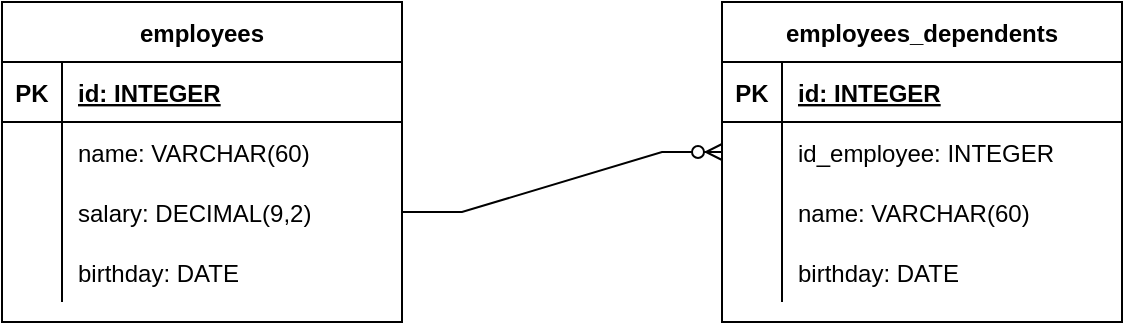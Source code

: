 <mxfile version="20.3.0" type="device"><diagram id="nNZhgi5rRhpGXSUBaNjl" name="Página-1"><mxGraphModel dx="1366" dy="773" grid="1" gridSize="10" guides="1" tooltips="1" connect="1" arrows="1" fold="1" page="1" pageScale="1" pageWidth="1169" pageHeight="827" math="0" shadow="0"><root><mxCell id="0"/><mxCell id="1" parent="0"/><mxCell id="rHKqtXV-6f4hO-7zMFhM-1" value="employees" style="shape=table;startSize=30;container=1;collapsible=1;childLayout=tableLayout;fixedRows=1;rowLines=0;fontStyle=1;align=center;resizeLast=1;" vertex="1" parent="1"><mxGeometry x="80" y="80" width="200" height="160" as="geometry"/></mxCell><mxCell id="rHKqtXV-6f4hO-7zMFhM-2" value="" style="shape=tableRow;horizontal=0;startSize=0;swimlaneHead=0;swimlaneBody=0;fillColor=none;collapsible=0;dropTarget=0;points=[[0,0.5],[1,0.5]];portConstraint=eastwest;top=0;left=0;right=0;bottom=1;" vertex="1" parent="rHKqtXV-6f4hO-7zMFhM-1"><mxGeometry y="30" width="200" height="30" as="geometry"/></mxCell><mxCell id="rHKqtXV-6f4hO-7zMFhM-3" value="PK" style="shape=partialRectangle;connectable=0;fillColor=none;top=0;left=0;bottom=0;right=0;fontStyle=1;overflow=hidden;" vertex="1" parent="rHKqtXV-6f4hO-7zMFhM-2"><mxGeometry width="30" height="30" as="geometry"><mxRectangle width="30" height="30" as="alternateBounds"/></mxGeometry></mxCell><mxCell id="rHKqtXV-6f4hO-7zMFhM-4" value="id: INTEGER" style="shape=partialRectangle;connectable=0;fillColor=none;top=0;left=0;bottom=0;right=0;align=left;spacingLeft=6;fontStyle=5;overflow=hidden;" vertex="1" parent="rHKqtXV-6f4hO-7zMFhM-2"><mxGeometry x="30" width="170" height="30" as="geometry"><mxRectangle width="170" height="30" as="alternateBounds"/></mxGeometry></mxCell><mxCell id="rHKqtXV-6f4hO-7zMFhM-5" value="" style="shape=tableRow;horizontal=0;startSize=0;swimlaneHead=0;swimlaneBody=0;fillColor=none;collapsible=0;dropTarget=0;points=[[0,0.5],[1,0.5]];portConstraint=eastwest;top=0;left=0;right=0;bottom=0;" vertex="1" parent="rHKqtXV-6f4hO-7zMFhM-1"><mxGeometry y="60" width="200" height="30" as="geometry"/></mxCell><mxCell id="rHKqtXV-6f4hO-7zMFhM-6" value="" style="shape=partialRectangle;connectable=0;fillColor=none;top=0;left=0;bottom=0;right=0;editable=1;overflow=hidden;" vertex="1" parent="rHKqtXV-6f4hO-7zMFhM-5"><mxGeometry width="30" height="30" as="geometry"><mxRectangle width="30" height="30" as="alternateBounds"/></mxGeometry></mxCell><mxCell id="rHKqtXV-6f4hO-7zMFhM-7" value="name: VARCHAR(60)" style="shape=partialRectangle;connectable=0;fillColor=none;top=0;left=0;bottom=0;right=0;align=left;spacingLeft=6;overflow=hidden;" vertex="1" parent="rHKqtXV-6f4hO-7zMFhM-5"><mxGeometry x="30" width="170" height="30" as="geometry"><mxRectangle width="170" height="30" as="alternateBounds"/></mxGeometry></mxCell><mxCell id="rHKqtXV-6f4hO-7zMFhM-8" value="" style="shape=tableRow;horizontal=0;startSize=0;swimlaneHead=0;swimlaneBody=0;fillColor=none;collapsible=0;dropTarget=0;points=[[0,0.5],[1,0.5]];portConstraint=eastwest;top=0;left=0;right=0;bottom=0;" vertex="1" parent="rHKqtXV-6f4hO-7zMFhM-1"><mxGeometry y="90" width="200" height="30" as="geometry"/></mxCell><mxCell id="rHKqtXV-6f4hO-7zMFhM-9" value="" style="shape=partialRectangle;connectable=0;fillColor=none;top=0;left=0;bottom=0;right=0;editable=1;overflow=hidden;" vertex="1" parent="rHKqtXV-6f4hO-7zMFhM-8"><mxGeometry width="30" height="30" as="geometry"><mxRectangle width="30" height="30" as="alternateBounds"/></mxGeometry></mxCell><mxCell id="rHKqtXV-6f4hO-7zMFhM-10" value="salary: DECIMAL(9,2)" style="shape=partialRectangle;connectable=0;fillColor=none;top=0;left=0;bottom=0;right=0;align=left;spacingLeft=6;overflow=hidden;" vertex="1" parent="rHKqtXV-6f4hO-7zMFhM-8"><mxGeometry x="30" width="170" height="30" as="geometry"><mxRectangle width="170" height="30" as="alternateBounds"/></mxGeometry></mxCell><mxCell id="rHKqtXV-6f4hO-7zMFhM-11" value="" style="shape=tableRow;horizontal=0;startSize=0;swimlaneHead=0;swimlaneBody=0;fillColor=none;collapsible=0;dropTarget=0;points=[[0,0.5],[1,0.5]];portConstraint=eastwest;top=0;left=0;right=0;bottom=0;" vertex="1" parent="rHKqtXV-6f4hO-7zMFhM-1"><mxGeometry y="120" width="200" height="30" as="geometry"/></mxCell><mxCell id="rHKqtXV-6f4hO-7zMFhM-12" value="" style="shape=partialRectangle;connectable=0;fillColor=none;top=0;left=0;bottom=0;right=0;editable=1;overflow=hidden;" vertex="1" parent="rHKqtXV-6f4hO-7zMFhM-11"><mxGeometry width="30" height="30" as="geometry"><mxRectangle width="30" height="30" as="alternateBounds"/></mxGeometry></mxCell><mxCell id="rHKqtXV-6f4hO-7zMFhM-13" value="birthday: DATE" style="shape=partialRectangle;connectable=0;fillColor=none;top=0;left=0;bottom=0;right=0;align=left;spacingLeft=6;overflow=hidden;" vertex="1" parent="rHKqtXV-6f4hO-7zMFhM-11"><mxGeometry x="30" width="170" height="30" as="geometry"><mxRectangle width="170" height="30" as="alternateBounds"/></mxGeometry></mxCell><mxCell id="rHKqtXV-6f4hO-7zMFhM-14" value="employees_dependents" style="shape=table;startSize=30;container=1;collapsible=1;childLayout=tableLayout;fixedRows=1;rowLines=0;fontStyle=1;align=center;resizeLast=1;" vertex="1" parent="1"><mxGeometry x="440" y="80" width="200" height="160" as="geometry"/></mxCell><mxCell id="rHKqtXV-6f4hO-7zMFhM-15" value="" style="shape=tableRow;horizontal=0;startSize=0;swimlaneHead=0;swimlaneBody=0;fillColor=none;collapsible=0;dropTarget=0;points=[[0,0.5],[1,0.5]];portConstraint=eastwest;top=0;left=0;right=0;bottom=1;" vertex="1" parent="rHKqtXV-6f4hO-7zMFhM-14"><mxGeometry y="30" width="200" height="30" as="geometry"/></mxCell><mxCell id="rHKqtXV-6f4hO-7zMFhM-16" value="PK" style="shape=partialRectangle;connectable=0;fillColor=none;top=0;left=0;bottom=0;right=0;fontStyle=1;overflow=hidden;" vertex="1" parent="rHKqtXV-6f4hO-7zMFhM-15"><mxGeometry width="30" height="30" as="geometry"><mxRectangle width="30" height="30" as="alternateBounds"/></mxGeometry></mxCell><mxCell id="rHKqtXV-6f4hO-7zMFhM-17" value="id: INTEGER" style="shape=partialRectangle;connectable=0;fillColor=none;top=0;left=0;bottom=0;right=0;align=left;spacingLeft=6;fontStyle=5;overflow=hidden;" vertex="1" parent="rHKqtXV-6f4hO-7zMFhM-15"><mxGeometry x="30" width="170" height="30" as="geometry"><mxRectangle width="170" height="30" as="alternateBounds"/></mxGeometry></mxCell><mxCell id="rHKqtXV-6f4hO-7zMFhM-18" value="" style="shape=tableRow;horizontal=0;startSize=0;swimlaneHead=0;swimlaneBody=0;fillColor=none;collapsible=0;dropTarget=0;points=[[0,0.5],[1,0.5]];portConstraint=eastwest;top=0;left=0;right=0;bottom=0;" vertex="1" parent="rHKqtXV-6f4hO-7zMFhM-14"><mxGeometry y="60" width="200" height="30" as="geometry"/></mxCell><mxCell id="rHKqtXV-6f4hO-7zMFhM-19" value="" style="shape=partialRectangle;connectable=0;fillColor=none;top=0;left=0;bottom=0;right=0;editable=1;overflow=hidden;" vertex="1" parent="rHKqtXV-6f4hO-7zMFhM-18"><mxGeometry width="30" height="30" as="geometry"><mxRectangle width="30" height="30" as="alternateBounds"/></mxGeometry></mxCell><mxCell id="rHKqtXV-6f4hO-7zMFhM-20" value="id_employee: INTEGER" style="shape=partialRectangle;connectable=0;fillColor=none;top=0;left=0;bottom=0;right=0;align=left;spacingLeft=6;overflow=hidden;" vertex="1" parent="rHKqtXV-6f4hO-7zMFhM-18"><mxGeometry x="30" width="170" height="30" as="geometry"><mxRectangle width="170" height="30" as="alternateBounds"/></mxGeometry></mxCell><mxCell id="rHKqtXV-6f4hO-7zMFhM-21" value="" style="shape=tableRow;horizontal=0;startSize=0;swimlaneHead=0;swimlaneBody=0;fillColor=none;collapsible=0;dropTarget=0;points=[[0,0.5],[1,0.5]];portConstraint=eastwest;top=0;left=0;right=0;bottom=0;" vertex="1" parent="rHKqtXV-6f4hO-7zMFhM-14"><mxGeometry y="90" width="200" height="30" as="geometry"/></mxCell><mxCell id="rHKqtXV-6f4hO-7zMFhM-22" value="" style="shape=partialRectangle;connectable=0;fillColor=none;top=0;left=0;bottom=0;right=0;editable=1;overflow=hidden;" vertex="1" parent="rHKqtXV-6f4hO-7zMFhM-21"><mxGeometry width="30" height="30" as="geometry"><mxRectangle width="30" height="30" as="alternateBounds"/></mxGeometry></mxCell><mxCell id="rHKqtXV-6f4hO-7zMFhM-23" value="name: VARCHAR(60)" style="shape=partialRectangle;connectable=0;fillColor=none;top=0;left=0;bottom=0;right=0;align=left;spacingLeft=6;overflow=hidden;" vertex="1" parent="rHKqtXV-6f4hO-7zMFhM-21"><mxGeometry x="30" width="170" height="30" as="geometry"><mxRectangle width="170" height="30" as="alternateBounds"/></mxGeometry></mxCell><mxCell id="rHKqtXV-6f4hO-7zMFhM-24" value="" style="shape=tableRow;horizontal=0;startSize=0;swimlaneHead=0;swimlaneBody=0;fillColor=none;collapsible=0;dropTarget=0;points=[[0,0.5],[1,0.5]];portConstraint=eastwest;top=0;left=0;right=0;bottom=0;" vertex="1" parent="rHKqtXV-6f4hO-7zMFhM-14"><mxGeometry y="120" width="200" height="30" as="geometry"/></mxCell><mxCell id="rHKqtXV-6f4hO-7zMFhM-25" value="" style="shape=partialRectangle;connectable=0;fillColor=none;top=0;left=0;bottom=0;right=0;editable=1;overflow=hidden;" vertex="1" parent="rHKqtXV-6f4hO-7zMFhM-24"><mxGeometry width="30" height="30" as="geometry"><mxRectangle width="30" height="30" as="alternateBounds"/></mxGeometry></mxCell><mxCell id="rHKqtXV-6f4hO-7zMFhM-26" value="birthday: DATE" style="shape=partialRectangle;connectable=0;fillColor=none;top=0;left=0;bottom=0;right=0;align=left;spacingLeft=6;overflow=hidden;" vertex="1" parent="rHKqtXV-6f4hO-7zMFhM-24"><mxGeometry x="30" width="170" height="30" as="geometry"><mxRectangle width="170" height="30" as="alternateBounds"/></mxGeometry></mxCell><mxCell id="rHKqtXV-6f4hO-7zMFhM-27" value="" style="edgeStyle=entityRelationEdgeStyle;fontSize=12;html=1;endArrow=ERzeroToMany;endFill=1;rounded=0;exitX=1;exitY=0.5;exitDx=0;exitDy=0;entryX=0;entryY=0.5;entryDx=0;entryDy=0;" edge="1" parent="1" source="rHKqtXV-6f4hO-7zMFhM-8" target="rHKqtXV-6f4hO-7zMFhM-18"><mxGeometry width="100" height="100" relative="1" as="geometry"><mxPoint x="320" y="190" as="sourcePoint"/><mxPoint x="420" y="90" as="targetPoint"/></mxGeometry></mxCell></root></mxGraphModel></diagram></mxfile>